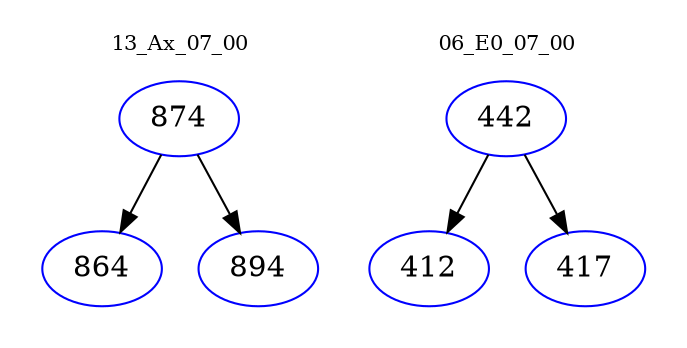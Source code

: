 digraph{
subgraph cluster_0 {
color = white
label = "13_Ax_07_00";
fontsize=10;
T0_874 [label="874", color="blue"]
T0_874 -> T0_864 [color="black"]
T0_864 [label="864", color="blue"]
T0_874 -> T0_894 [color="black"]
T0_894 [label="894", color="blue"]
}
subgraph cluster_1 {
color = white
label = "06_E0_07_00";
fontsize=10;
T1_442 [label="442", color="blue"]
T1_442 -> T1_412 [color="black"]
T1_412 [label="412", color="blue"]
T1_442 -> T1_417 [color="black"]
T1_417 [label="417", color="blue"]
}
}

